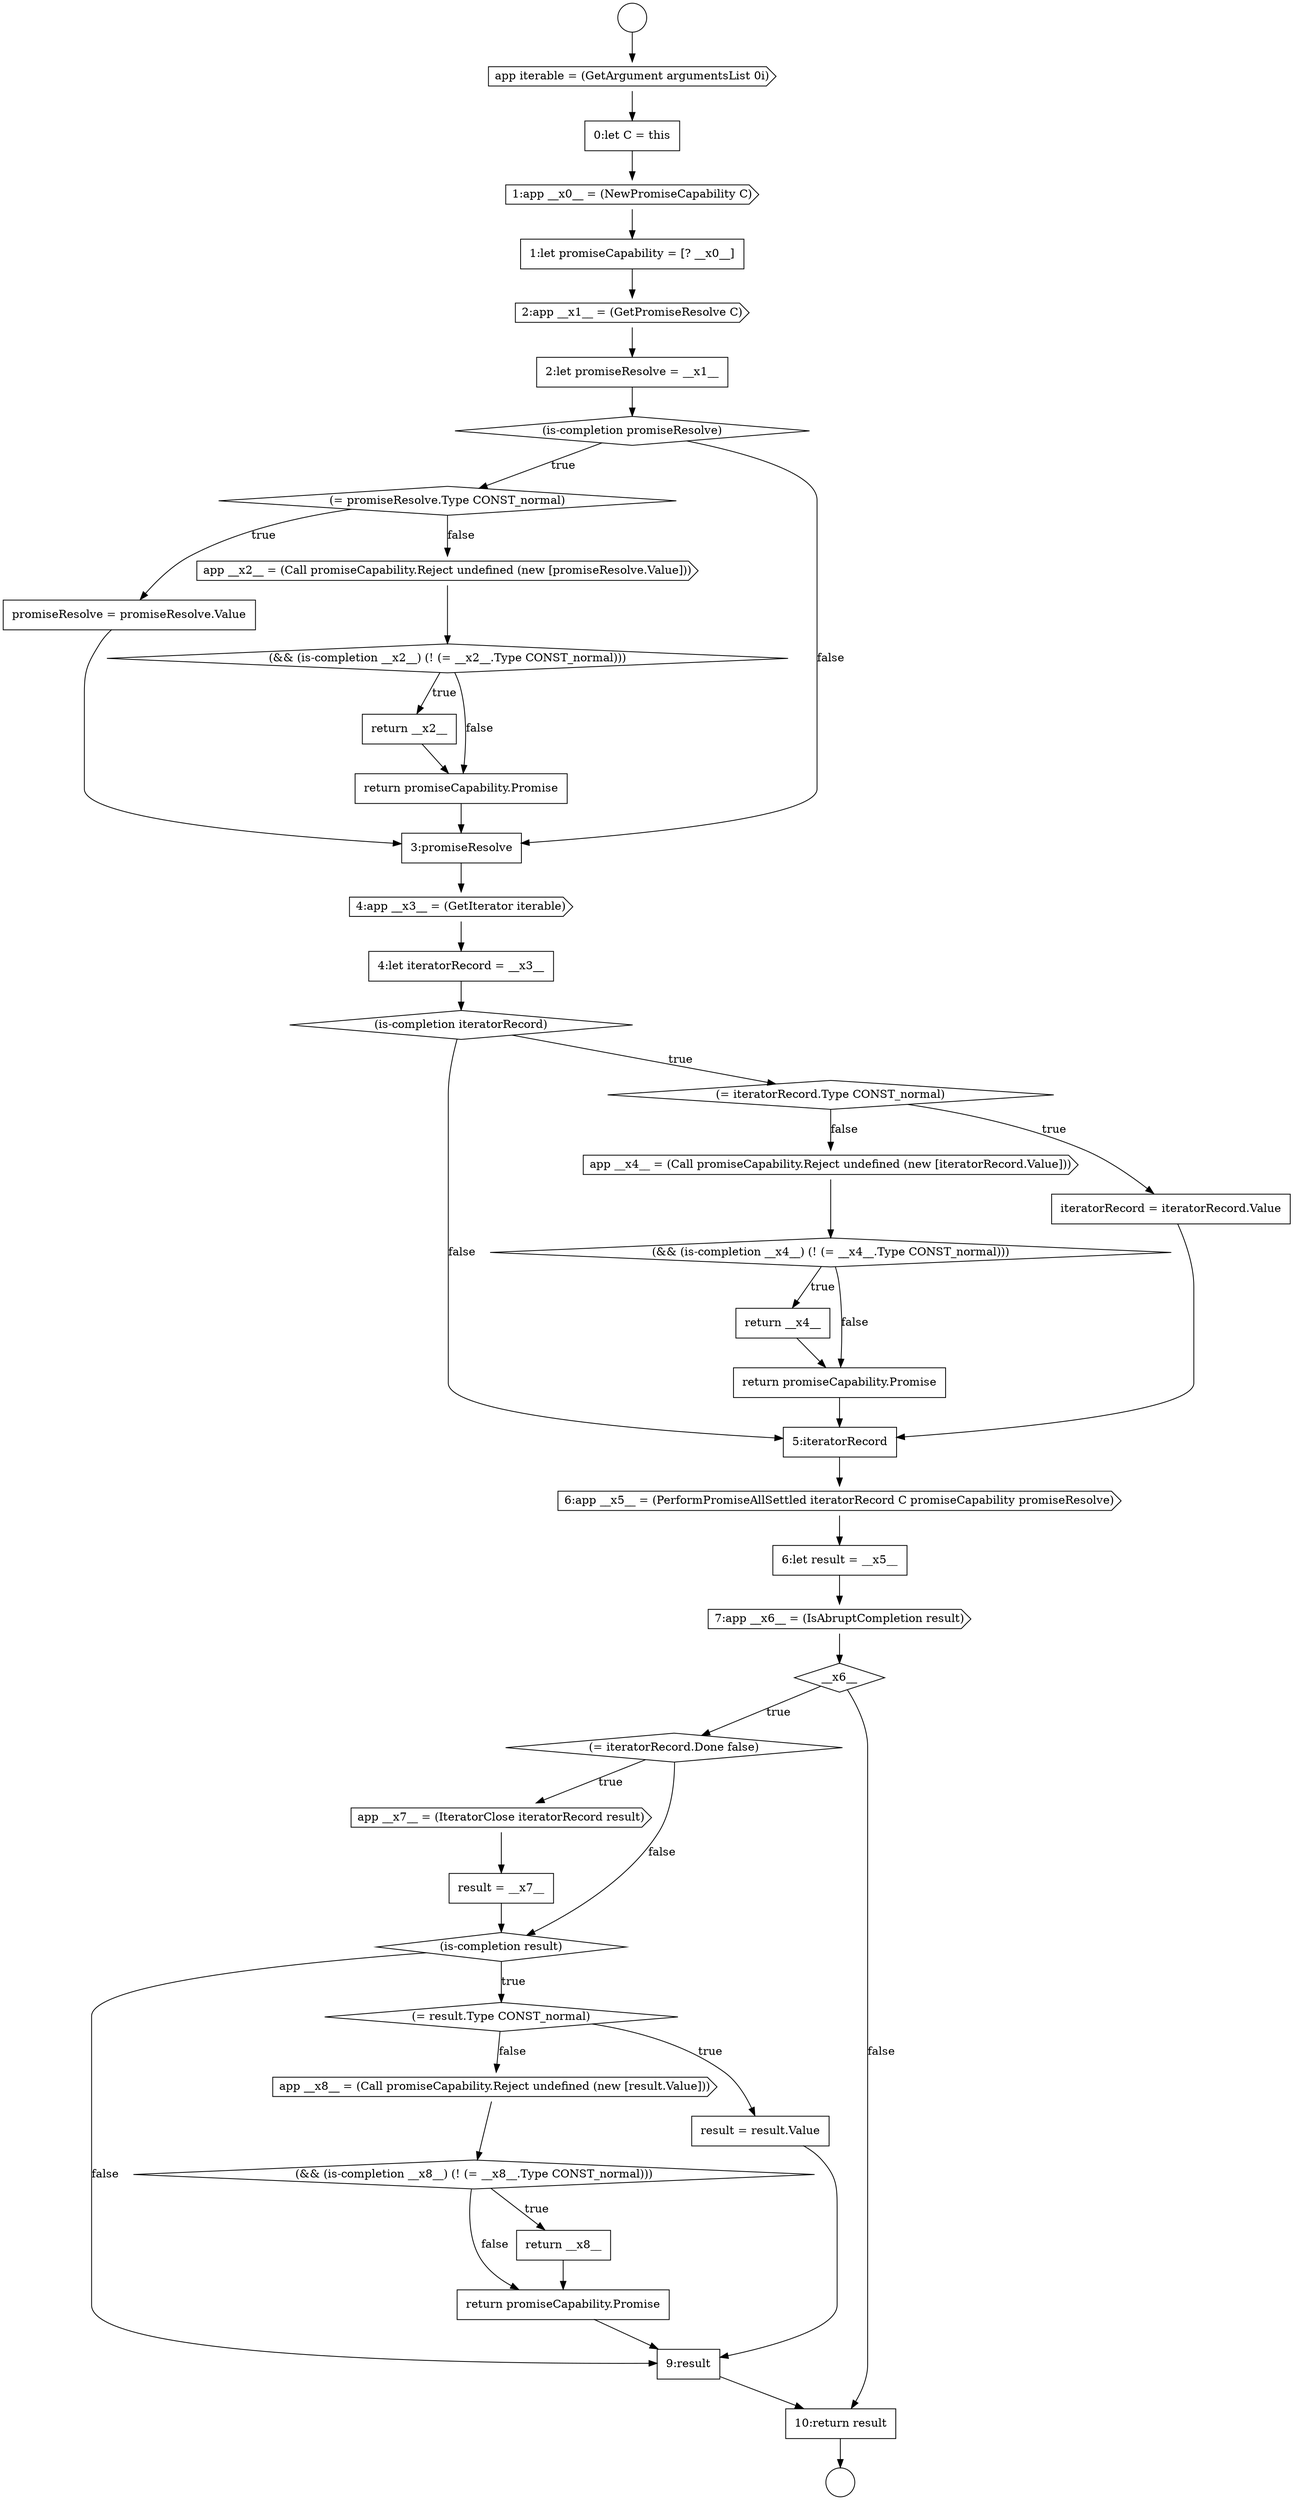 digraph {
  node18810 [shape=diamond, label=<<font color="black">(is-completion iteratorRecord)</font>> color="black" fillcolor="white" style=filled]
  node18793 [shape=circle label=" " color="black" fillcolor="white" style=filled]
  node18801 [shape=diamond, label=<<font color="black">(= promiseResolve.Type CONST_normal)</font>> color="black" fillcolor="white" style=filled]
  node18829 [shape=diamond, label=<<font color="black">(&amp;&amp; (is-completion __x8__) (! (= __x8__.Type CONST_normal)))</font>> color="black" fillcolor="white" style=filled]
  node18792 [shape=circle label=" " color="black" fillcolor="white" style=filled]
  node18802 [shape=none, margin=0, label=<<font color="black">
    <table border="0" cellborder="1" cellspacing="0" cellpadding="10">
      <tr><td align="left">promiseResolve = promiseResolve.Value</td></tr>
    </table>
  </font>> color="black" fillcolor="white" style=filled]
  node18819 [shape=none, margin=0, label=<<font color="black">
    <table border="0" cellborder="1" cellspacing="0" cellpadding="10">
      <tr><td align="left">6:let result = __x5__</td></tr>
    </table>
  </font>> color="black" fillcolor="white" style=filled]
  node18822 [shape=diamond, label=<<font color="black">(= iteratorRecord.Done false)</font>> color="black" fillcolor="white" style=filled]
  node18815 [shape=none, margin=0, label=<<font color="black">
    <table border="0" cellborder="1" cellspacing="0" cellpadding="10">
      <tr><td align="left">return __x4__</td></tr>
    </table>
  </font>> color="black" fillcolor="white" style=filled]
  node18831 [shape=none, margin=0, label=<<font color="black">
    <table border="0" cellborder="1" cellspacing="0" cellpadding="10">
      <tr><td align="left">return promiseCapability.Promise</td></tr>
    </table>
  </font>> color="black" fillcolor="white" style=filled]
  node18803 [shape=cds, label=<<font color="black">app __x2__ = (Call promiseCapability.Reject undefined (new [promiseResolve.Value]))</font>> color="black" fillcolor="white" style=filled]
  node18807 [shape=none, margin=0, label=<<font color="black">
    <table border="0" cellborder="1" cellspacing="0" cellpadding="10">
      <tr><td align="left">3:promiseResolve</td></tr>
    </table>
  </font>> color="black" fillcolor="white" style=filled]
  node18823 [shape=cds, label=<<font color="black">app __x7__ = (IteratorClose iteratorRecord result)</font>> color="black" fillcolor="white" style=filled]
  node18818 [shape=cds, label=<<font color="black">6:app __x5__ = (PerformPromiseAllSettled iteratorRecord C promiseCapability promiseResolve)</font>> color="black" fillcolor="white" style=filled]
  node18833 [shape=none, margin=0, label=<<font color="black">
    <table border="0" cellborder="1" cellspacing="0" cellpadding="10">
      <tr><td align="left">10:return result</td></tr>
    </table>
  </font>> color="black" fillcolor="white" style=filled]
  node18804 [shape=diamond, label=<<font color="black">(&amp;&amp; (is-completion __x2__) (! (= __x2__.Type CONST_normal)))</font>> color="black" fillcolor="white" style=filled]
  node18830 [shape=none, margin=0, label=<<font color="black">
    <table border="0" cellborder="1" cellspacing="0" cellpadding="10">
      <tr><td align="left">return __x8__</td></tr>
    </table>
  </font>> color="black" fillcolor="white" style=filled]
  node18798 [shape=cds, label=<<font color="black">2:app __x1__ = (GetPromiseResolve C)</font>> color="black" fillcolor="white" style=filled]
  node18805 [shape=none, margin=0, label=<<font color="black">
    <table border="0" cellborder="1" cellspacing="0" cellpadding="10">
      <tr><td align="left">return __x2__</td></tr>
    </table>
  </font>> color="black" fillcolor="white" style=filled]
  node18824 [shape=none, margin=0, label=<<font color="black">
    <table border="0" cellborder="1" cellspacing="0" cellpadding="10">
      <tr><td align="left">result = __x7__</td></tr>
    </table>
  </font>> color="black" fillcolor="white" style=filled]
  node18800 [shape=diamond, label=<<font color="black">(is-completion promiseResolve)</font>> color="black" fillcolor="white" style=filled]
  node18814 [shape=diamond, label=<<font color="black">(&amp;&amp; (is-completion __x4__) (! (= __x4__.Type CONST_normal)))</font>> color="black" fillcolor="white" style=filled]
  node18825 [shape=diamond, label=<<font color="black">(is-completion result)</font>> color="black" fillcolor="white" style=filled]
  node18809 [shape=none, margin=0, label=<<font color="black">
    <table border="0" cellborder="1" cellspacing="0" cellpadding="10">
      <tr><td align="left">4:let iteratorRecord = __x3__</td></tr>
    </table>
  </font>> color="black" fillcolor="white" style=filled]
  node18796 [shape=cds, label=<<font color="black">1:app __x0__ = (NewPromiseCapability C)</font>> color="black" fillcolor="white" style=filled]
  node18820 [shape=cds, label=<<font color="black">7:app __x6__ = (IsAbruptCompletion result)</font>> color="black" fillcolor="white" style=filled]
  node18821 [shape=diamond, label=<<font color="black">__x6__</font>> color="black" fillcolor="white" style=filled]
  node18799 [shape=none, margin=0, label=<<font color="black">
    <table border="0" cellborder="1" cellspacing="0" cellpadding="10">
      <tr><td align="left">2:let promiseResolve = __x1__</td></tr>
    </table>
  </font>> color="black" fillcolor="white" style=filled]
  node18816 [shape=none, margin=0, label=<<font color="black">
    <table border="0" cellborder="1" cellspacing="0" cellpadding="10">
      <tr><td align="left">return promiseCapability.Promise</td></tr>
    </table>
  </font>> color="black" fillcolor="white" style=filled]
  node18828 [shape=cds, label=<<font color="black">app __x8__ = (Call promiseCapability.Reject undefined (new [result.Value]))</font>> color="black" fillcolor="white" style=filled]
  node18806 [shape=none, margin=0, label=<<font color="black">
    <table border="0" cellborder="1" cellspacing="0" cellpadding="10">
      <tr><td align="left">return promiseCapability.Promise</td></tr>
    </table>
  </font>> color="black" fillcolor="white" style=filled]
  node18832 [shape=none, margin=0, label=<<font color="black">
    <table border="0" cellborder="1" cellspacing="0" cellpadding="10">
      <tr><td align="left">9:result</td></tr>
    </table>
  </font>> color="black" fillcolor="white" style=filled]
  node18813 [shape=cds, label=<<font color="black">app __x4__ = (Call promiseCapability.Reject undefined (new [iteratorRecord.Value]))</font>> color="black" fillcolor="white" style=filled]
  node18795 [shape=none, margin=0, label=<<font color="black">
    <table border="0" cellborder="1" cellspacing="0" cellpadding="10">
      <tr><td align="left">0:let C = this</td></tr>
    </table>
  </font>> color="black" fillcolor="white" style=filled]
  node18812 [shape=none, margin=0, label=<<font color="black">
    <table border="0" cellborder="1" cellspacing="0" cellpadding="10">
      <tr><td align="left">iteratorRecord = iteratorRecord.Value</td></tr>
    </table>
  </font>> color="black" fillcolor="white" style=filled]
  node18827 [shape=none, margin=0, label=<<font color="black">
    <table border="0" cellborder="1" cellspacing="0" cellpadding="10">
      <tr><td align="left">result = result.Value</td></tr>
    </table>
  </font>> color="black" fillcolor="white" style=filled]
  node18817 [shape=none, margin=0, label=<<font color="black">
    <table border="0" cellborder="1" cellspacing="0" cellpadding="10">
      <tr><td align="left">5:iteratorRecord</td></tr>
    </table>
  </font>> color="black" fillcolor="white" style=filled]
  node18797 [shape=none, margin=0, label=<<font color="black">
    <table border="0" cellborder="1" cellspacing="0" cellpadding="10">
      <tr><td align="left">1:let promiseCapability = [? __x0__]</td></tr>
    </table>
  </font>> color="black" fillcolor="white" style=filled]
  node18811 [shape=diamond, label=<<font color="black">(= iteratorRecord.Type CONST_normal)</font>> color="black" fillcolor="white" style=filled]
  node18794 [shape=cds, label=<<font color="black">app iterable = (GetArgument argumentsList 0i)</font>> color="black" fillcolor="white" style=filled]
  node18826 [shape=diamond, label=<<font color="black">(= result.Type CONST_normal)</font>> color="black" fillcolor="white" style=filled]
  node18808 [shape=cds, label=<<font color="black">4:app __x3__ = (GetIterator iterable)</font>> color="black" fillcolor="white" style=filled]
  node18815 -> node18816 [ color="black"]
  node18812 -> node18817 [ color="black"]
  node18803 -> node18804 [ color="black"]
  node18824 -> node18825 [ color="black"]
  node18804 -> node18805 [label=<<font color="black">true</font>> color="black"]
  node18804 -> node18806 [label=<<font color="black">false</font>> color="black"]
  node18792 -> node18794 [ color="black"]
  node18827 -> node18832 [ color="black"]
  node18798 -> node18799 [ color="black"]
  node18816 -> node18817 [ color="black"]
  node18796 -> node18797 [ color="black"]
  node18821 -> node18822 [label=<<font color="black">true</font>> color="black"]
  node18821 -> node18833 [label=<<font color="black">false</font>> color="black"]
  node18818 -> node18819 [ color="black"]
  node18832 -> node18833 [ color="black"]
  node18805 -> node18806 [ color="black"]
  node18802 -> node18807 [ color="black"]
  node18826 -> node18827 [label=<<font color="black">true</font>> color="black"]
  node18826 -> node18828 [label=<<font color="black">false</font>> color="black"]
  node18811 -> node18812 [label=<<font color="black">true</font>> color="black"]
  node18811 -> node18813 [label=<<font color="black">false</font>> color="black"]
  node18819 -> node18820 [ color="black"]
  node18822 -> node18823 [label=<<font color="black">true</font>> color="black"]
  node18822 -> node18825 [label=<<font color="black">false</font>> color="black"]
  node18829 -> node18830 [label=<<font color="black">true</font>> color="black"]
  node18829 -> node18831 [label=<<font color="black">false</font>> color="black"]
  node18817 -> node18818 [ color="black"]
  node18814 -> node18815 [label=<<font color="black">true</font>> color="black"]
  node18814 -> node18816 [label=<<font color="black">false</font>> color="black"]
  node18813 -> node18814 [ color="black"]
  node18808 -> node18809 [ color="black"]
  node18828 -> node18829 [ color="black"]
  node18809 -> node18810 [ color="black"]
  node18806 -> node18807 [ color="black"]
  node18795 -> node18796 [ color="black"]
  node18831 -> node18832 [ color="black"]
  node18820 -> node18821 [ color="black"]
  node18801 -> node18802 [label=<<font color="black">true</font>> color="black"]
  node18801 -> node18803 [label=<<font color="black">false</font>> color="black"]
  node18830 -> node18831 [ color="black"]
  node18794 -> node18795 [ color="black"]
  node18797 -> node18798 [ color="black"]
  node18833 -> node18793 [ color="black"]
  node18825 -> node18826 [label=<<font color="black">true</font>> color="black"]
  node18825 -> node18832 [label=<<font color="black">false</font>> color="black"]
  node18807 -> node18808 [ color="black"]
  node18823 -> node18824 [ color="black"]
  node18799 -> node18800 [ color="black"]
  node18810 -> node18811 [label=<<font color="black">true</font>> color="black"]
  node18810 -> node18817 [label=<<font color="black">false</font>> color="black"]
  node18800 -> node18801 [label=<<font color="black">true</font>> color="black"]
  node18800 -> node18807 [label=<<font color="black">false</font>> color="black"]
}
